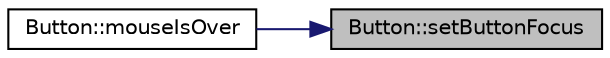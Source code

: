 digraph "Button::setButtonFocus"
{
 // LATEX_PDF_SIZE
  edge [fontname="Helvetica",fontsize="10",labelfontname="Helvetica",labelfontsize="10"];
  node [fontname="Helvetica",fontsize="10",shape=record];
  rankdir="RL";
  Node1 [label="Button::setButtonFocus",height=0.2,width=0.4,color="black", fillcolor="grey75", style="filled", fontcolor="black",tooltip=" "];
  Node1 -> Node2 [dir="back",color="midnightblue",fontsize="10",style="solid",fontname="Helvetica"];
  Node2 [label="Button::mouseIsOver",height=0.2,width=0.4,color="black", fillcolor="white", style="filled",URL="$class_button.html#af56e575bb7162c0fd8d4957ba7d034d6",tooltip=" "];
}
